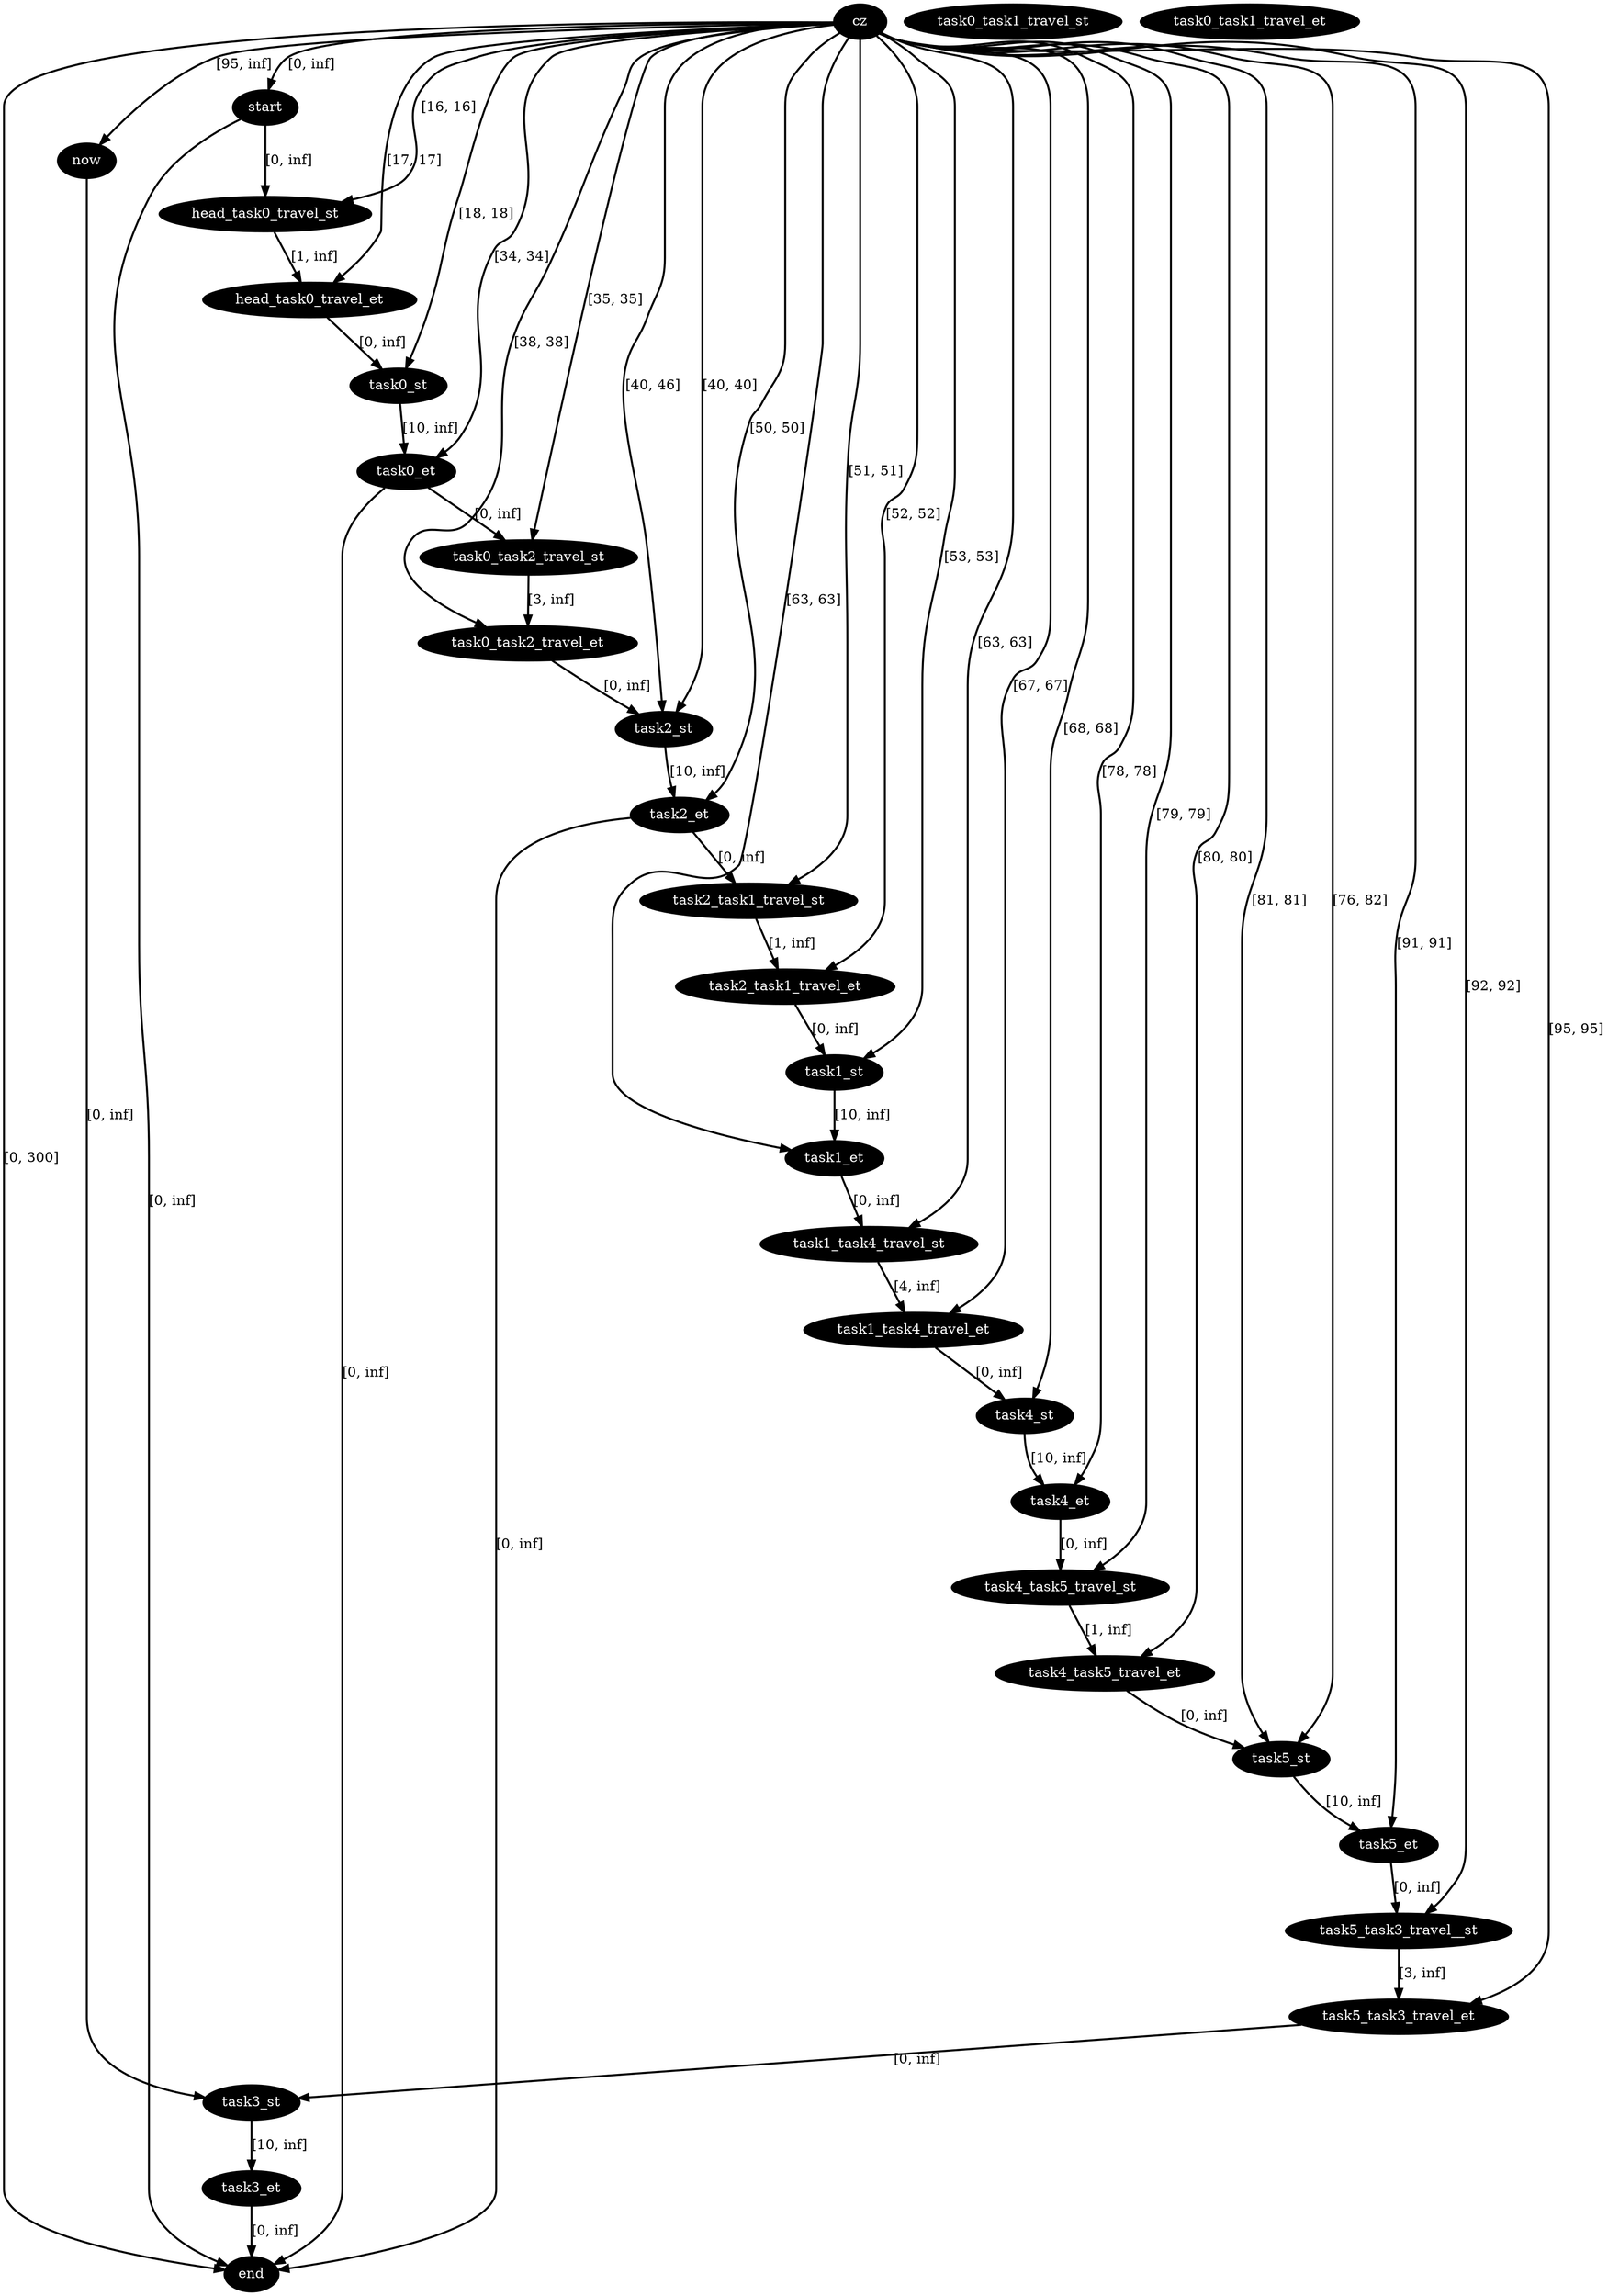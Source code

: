 digraph plan {
0[label="cz",style=filled,fillcolor=black,fontcolor=white];
1[label="start",style=filled,fillcolor=black,fontcolor=white];
2[label="now",style=filled,fillcolor=black,fontcolor=white];
3[label="end",style=filled,fillcolor=black,fontcolor=white];
6[label="head_task0_travel_st",style=filled,fillcolor=black,fontcolor=white];
7[label="head_task0_travel_et",style=filled,fillcolor=black,fontcolor=white];
8[label="task0_st",style=filled,fillcolor=black,fontcolor=white];
9[label="task0_et",style=filled,fillcolor=black,fontcolor=white];
26[label="task2_st",style=filled,fillcolor=black,fontcolor=white];
27[label="task2_et",style=filled,fillcolor=black,fontcolor=white];
38[label="task3_st",style=filled,fillcolor=black,fontcolor=white];
39[label="task3_et",style=filled,fillcolor=black,fontcolor=white];
44[label="task0_task2_travel_st",style=filled,fillcolor=black,fontcolor=white];
45[label="task0_task2_travel_et",style=filled,fillcolor=black,fontcolor=white];
47[label="task0_task1_travel_st",style=filled,fillcolor=black,fontcolor=white];
48[label="task0_task1_travel_et",style=filled,fillcolor=black,fontcolor=white];
51[label="task2_task1_travel_st",style=filled,fillcolor=black,fontcolor=white];
52[label="task2_task1_travel_et",style=filled,fillcolor=black,fontcolor=white];
53[label="task1_st",style=filled,fillcolor=black,fontcolor=white];
54[label="task1_et",style=filled,fillcolor=black,fontcolor=white];
64[label="task1_task4_travel_st",style=filled,fillcolor=black,fontcolor=white];
65[label="task1_task4_travel_et",style=filled,fillcolor=black,fontcolor=white];
66[label="task4_st",style=filled,fillcolor=black,fontcolor=white];
67[label="task4_et",style=filled,fillcolor=black,fontcolor=white];
78[label="task4_task5_travel_st",style=filled,fillcolor=black,fontcolor=white];
79[label="task4_task5_travel_et",style=filled,fillcolor=black,fontcolor=white];
80[label="task5_st",style=filled,fillcolor=black,fontcolor=white];
81[label="task5_et",style=filled,fillcolor=black,fontcolor=white];
82[label="task5_task3_travel__st",style=filled,fillcolor=black,fontcolor=white];
83[label="task5_task3_travel_et",style=filled,fillcolor=black,fontcolor=white];
"0"->"1"[label="[0, inf]",penwidth=2,color=black];
"0"->"3"[label="[0, 300]",penwidth=2,color=black];
"6"->"7"[label="[1, inf]",penwidth=2,color=black];
"0"->"7"[label="[17, 17]",penwidth=2,color=black];
"1"->"6"[label="[0, inf]",penwidth=2,color=black];
"0"->"6"[label="[16, 16]",penwidth=2,color=black];
"0"->"2"[label="[95, inf]",penwidth=2,color=black];
"2"->"38"[label="[0, inf]",penwidth=2,color=black];
"1"->"3"[label="[0, inf]",penwidth=2,color=black];
"0"->"9"[label="[34, 34]",penwidth=2,color=black];
"9"->"3"[label="[0, inf]",penwidth=2,color=black];
"0"->"8"[label="[18, 18]",penwidth=2,color=black];
"44"->"45"[label="[3, inf]",penwidth=2,color=black];
"45"->"26"[label="[0, inf]",penwidth=2,color=black];
"0"->"45"[label="[38, 38]",penwidth=2,color=black];
"9"->"44"[label="[0, inf]",penwidth=2,color=black];
"0"->"44"[label="[35, 35]",penwidth=2,color=black];
"8"->"9"[label="[10, inf]",penwidth=2,color=black];
"7"->"8"[label="[0, inf]",penwidth=2,color=black];
"0"->"54"[label="[63, 63]",penwidth=2,color=black];
"0"->"53"[label="[53, 53]",penwidth=2,color=black];
"64"->"65"[label="[4, inf]",penwidth=2,color=black];
"0"->"65"[label="[67, 67]",penwidth=2,color=black];
"54"->"64"[label="[0, inf]",penwidth=2,color=black];
"0"->"64"[label="[63, 63]",penwidth=2,color=black];
"53"->"54"[label="[10, inf]",penwidth=2,color=black];
"52"->"53"[label="[0, inf]",penwidth=2,color=black];
"0"->"27"[label="[50, 50]",penwidth=2,color=black];
"27"->"3"[label="[0, inf]",penwidth=2,color=black];
"0"->"26"[label="[40, 40]",penwidth=2,color=black];
"0"->"26"[label="[40, 46]",penwidth=2,color=black];
"51"->"52"[label="[1, inf]",penwidth=2,color=black];
"0"->"52"[label="[52, 52]",penwidth=2,color=black];
"27"->"51"[label="[0, inf]",penwidth=2,color=black];
"0"->"51"[label="[51, 51]",penwidth=2,color=black];
"26"->"27"[label="[10, inf]",penwidth=2,color=black];
"39"->"3"[label="[0, inf]",penwidth=2,color=black];
"38"->"39"[label="[10, inf]",penwidth=2,color=black];
"0"->"67"[label="[78, 78]",penwidth=2,color=black];
"0"->"66"[label="[68, 68]",penwidth=2,color=black];
"78"->"79"[label="[1, inf]",penwidth=2,color=black];
"0"->"79"[label="[80, 80]",penwidth=2,color=black];
"67"->"78"[label="[0, inf]",penwidth=2,color=black];
"0"->"78"[label="[79, 79]",penwidth=2,color=black];
"66"->"67"[label="[10, inf]",penwidth=2,color=black];
"65"->"66"[label="[0, inf]",penwidth=2,color=black];
"0"->"81"[label="[91, 91]",penwidth=2,color=black];
"0"->"80"[label="[81, 81]",penwidth=2,color=black];
"0"->"80"[label="[76, 82]",penwidth=2,color=black];
"0"->"82"[label="[92, 92]",penwidth=2,color=black];
"83"->"38"[label="[0, inf]",penwidth=2,color=black];
"0"->"83"[label="[95, 95]",penwidth=2,color=black];
"81"->"82"[label="[0, inf]",penwidth=2,color=black];
"82"->"83"[label="[3, inf]",penwidth=2,color=black];
"80"->"81"[label="[10, inf]",penwidth=2,color=black];
"79"->"80"[label="[0, inf]",penwidth=2,color=black];
}
